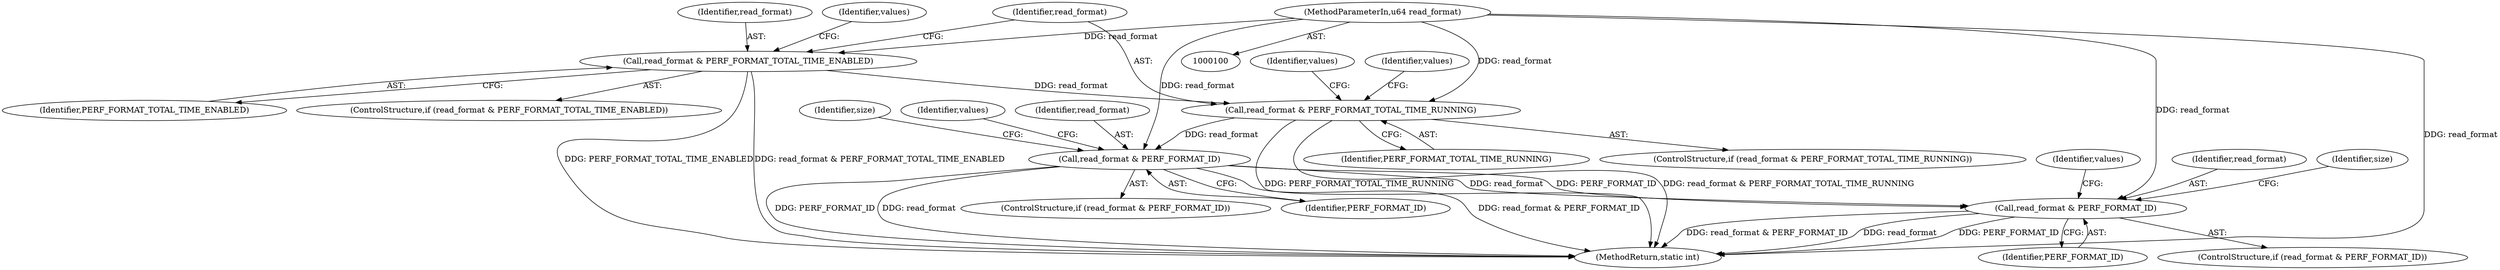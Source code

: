 digraph "0_linux_f63a8daa5812afef4f06c962351687e1ff9ccb2b_4@API" {
"1000165" [label="(Call,read_format & PERF_FORMAT_TOTAL_TIME_RUNNING)"];
"1000155" [label="(Call,read_format & PERF_FORMAT_TOTAL_TIME_ENABLED)"];
"1000102" [label="(MethodParameterIn,u64 read_format)"];
"1000181" [label="(Call,read_format & PERF_FORMAT_ID)"];
"1000224" [label="(Call,read_format & PERF_FORMAT_ID)"];
"1000256" [label="(MethodReturn,static int)"];
"1000192" [label="(Identifier,size)"];
"1000165" [label="(Call,read_format & PERF_FORMAT_TOTAL_TIME_RUNNING)"];
"1000186" [label="(Identifier,values)"];
"1000183" [label="(Identifier,PERF_FORMAT_ID)"];
"1000235" [label="(Identifier,size)"];
"1000224" [label="(Call,read_format & PERF_FORMAT_ID)"];
"1000170" [label="(Identifier,values)"];
"1000155" [label="(Call,read_format & PERF_FORMAT_TOTAL_TIME_ENABLED)"];
"1000164" [label="(ControlStructure,if (read_format & PERF_FORMAT_TOTAL_TIME_RUNNING))"];
"1000176" [label="(Identifier,values)"];
"1000226" [label="(Identifier,PERF_FORMAT_ID)"];
"1000166" [label="(Identifier,read_format)"];
"1000181" [label="(Call,read_format & PERF_FORMAT_ID)"];
"1000180" [label="(ControlStructure,if (read_format & PERF_FORMAT_ID))"];
"1000167" [label="(Identifier,PERF_FORMAT_TOTAL_TIME_RUNNING)"];
"1000229" [label="(Identifier,values)"];
"1000157" [label="(Identifier,PERF_FORMAT_TOTAL_TIME_ENABLED)"];
"1000223" [label="(ControlStructure,if (read_format & PERF_FORMAT_ID))"];
"1000225" [label="(Identifier,read_format)"];
"1000156" [label="(Identifier,read_format)"];
"1000154" [label="(ControlStructure,if (read_format & PERF_FORMAT_TOTAL_TIME_ENABLED))"];
"1000160" [label="(Identifier,values)"];
"1000102" [label="(MethodParameterIn,u64 read_format)"];
"1000182" [label="(Identifier,read_format)"];
"1000165" -> "1000164"  [label="AST: "];
"1000165" -> "1000167"  [label="CFG: "];
"1000166" -> "1000165"  [label="AST: "];
"1000167" -> "1000165"  [label="AST: "];
"1000170" -> "1000165"  [label="CFG: "];
"1000176" -> "1000165"  [label="CFG: "];
"1000165" -> "1000256"  [label="DDG: PERF_FORMAT_TOTAL_TIME_RUNNING"];
"1000165" -> "1000256"  [label="DDG: read_format & PERF_FORMAT_TOTAL_TIME_RUNNING"];
"1000155" -> "1000165"  [label="DDG: read_format"];
"1000102" -> "1000165"  [label="DDG: read_format"];
"1000165" -> "1000181"  [label="DDG: read_format"];
"1000155" -> "1000154"  [label="AST: "];
"1000155" -> "1000157"  [label="CFG: "];
"1000156" -> "1000155"  [label="AST: "];
"1000157" -> "1000155"  [label="AST: "];
"1000160" -> "1000155"  [label="CFG: "];
"1000166" -> "1000155"  [label="CFG: "];
"1000155" -> "1000256"  [label="DDG: PERF_FORMAT_TOTAL_TIME_ENABLED"];
"1000155" -> "1000256"  [label="DDG: read_format & PERF_FORMAT_TOTAL_TIME_ENABLED"];
"1000102" -> "1000155"  [label="DDG: read_format"];
"1000102" -> "1000100"  [label="AST: "];
"1000102" -> "1000256"  [label="DDG: read_format"];
"1000102" -> "1000181"  [label="DDG: read_format"];
"1000102" -> "1000224"  [label="DDG: read_format"];
"1000181" -> "1000180"  [label="AST: "];
"1000181" -> "1000183"  [label="CFG: "];
"1000182" -> "1000181"  [label="AST: "];
"1000183" -> "1000181"  [label="AST: "];
"1000186" -> "1000181"  [label="CFG: "];
"1000192" -> "1000181"  [label="CFG: "];
"1000181" -> "1000256"  [label="DDG: read_format"];
"1000181" -> "1000256"  [label="DDG: read_format & PERF_FORMAT_ID"];
"1000181" -> "1000256"  [label="DDG: PERF_FORMAT_ID"];
"1000181" -> "1000224"  [label="DDG: read_format"];
"1000181" -> "1000224"  [label="DDG: PERF_FORMAT_ID"];
"1000224" -> "1000223"  [label="AST: "];
"1000224" -> "1000226"  [label="CFG: "];
"1000225" -> "1000224"  [label="AST: "];
"1000226" -> "1000224"  [label="AST: "];
"1000229" -> "1000224"  [label="CFG: "];
"1000235" -> "1000224"  [label="CFG: "];
"1000224" -> "1000256"  [label="DDG: read_format"];
"1000224" -> "1000256"  [label="DDG: PERF_FORMAT_ID"];
"1000224" -> "1000256"  [label="DDG: read_format & PERF_FORMAT_ID"];
}
